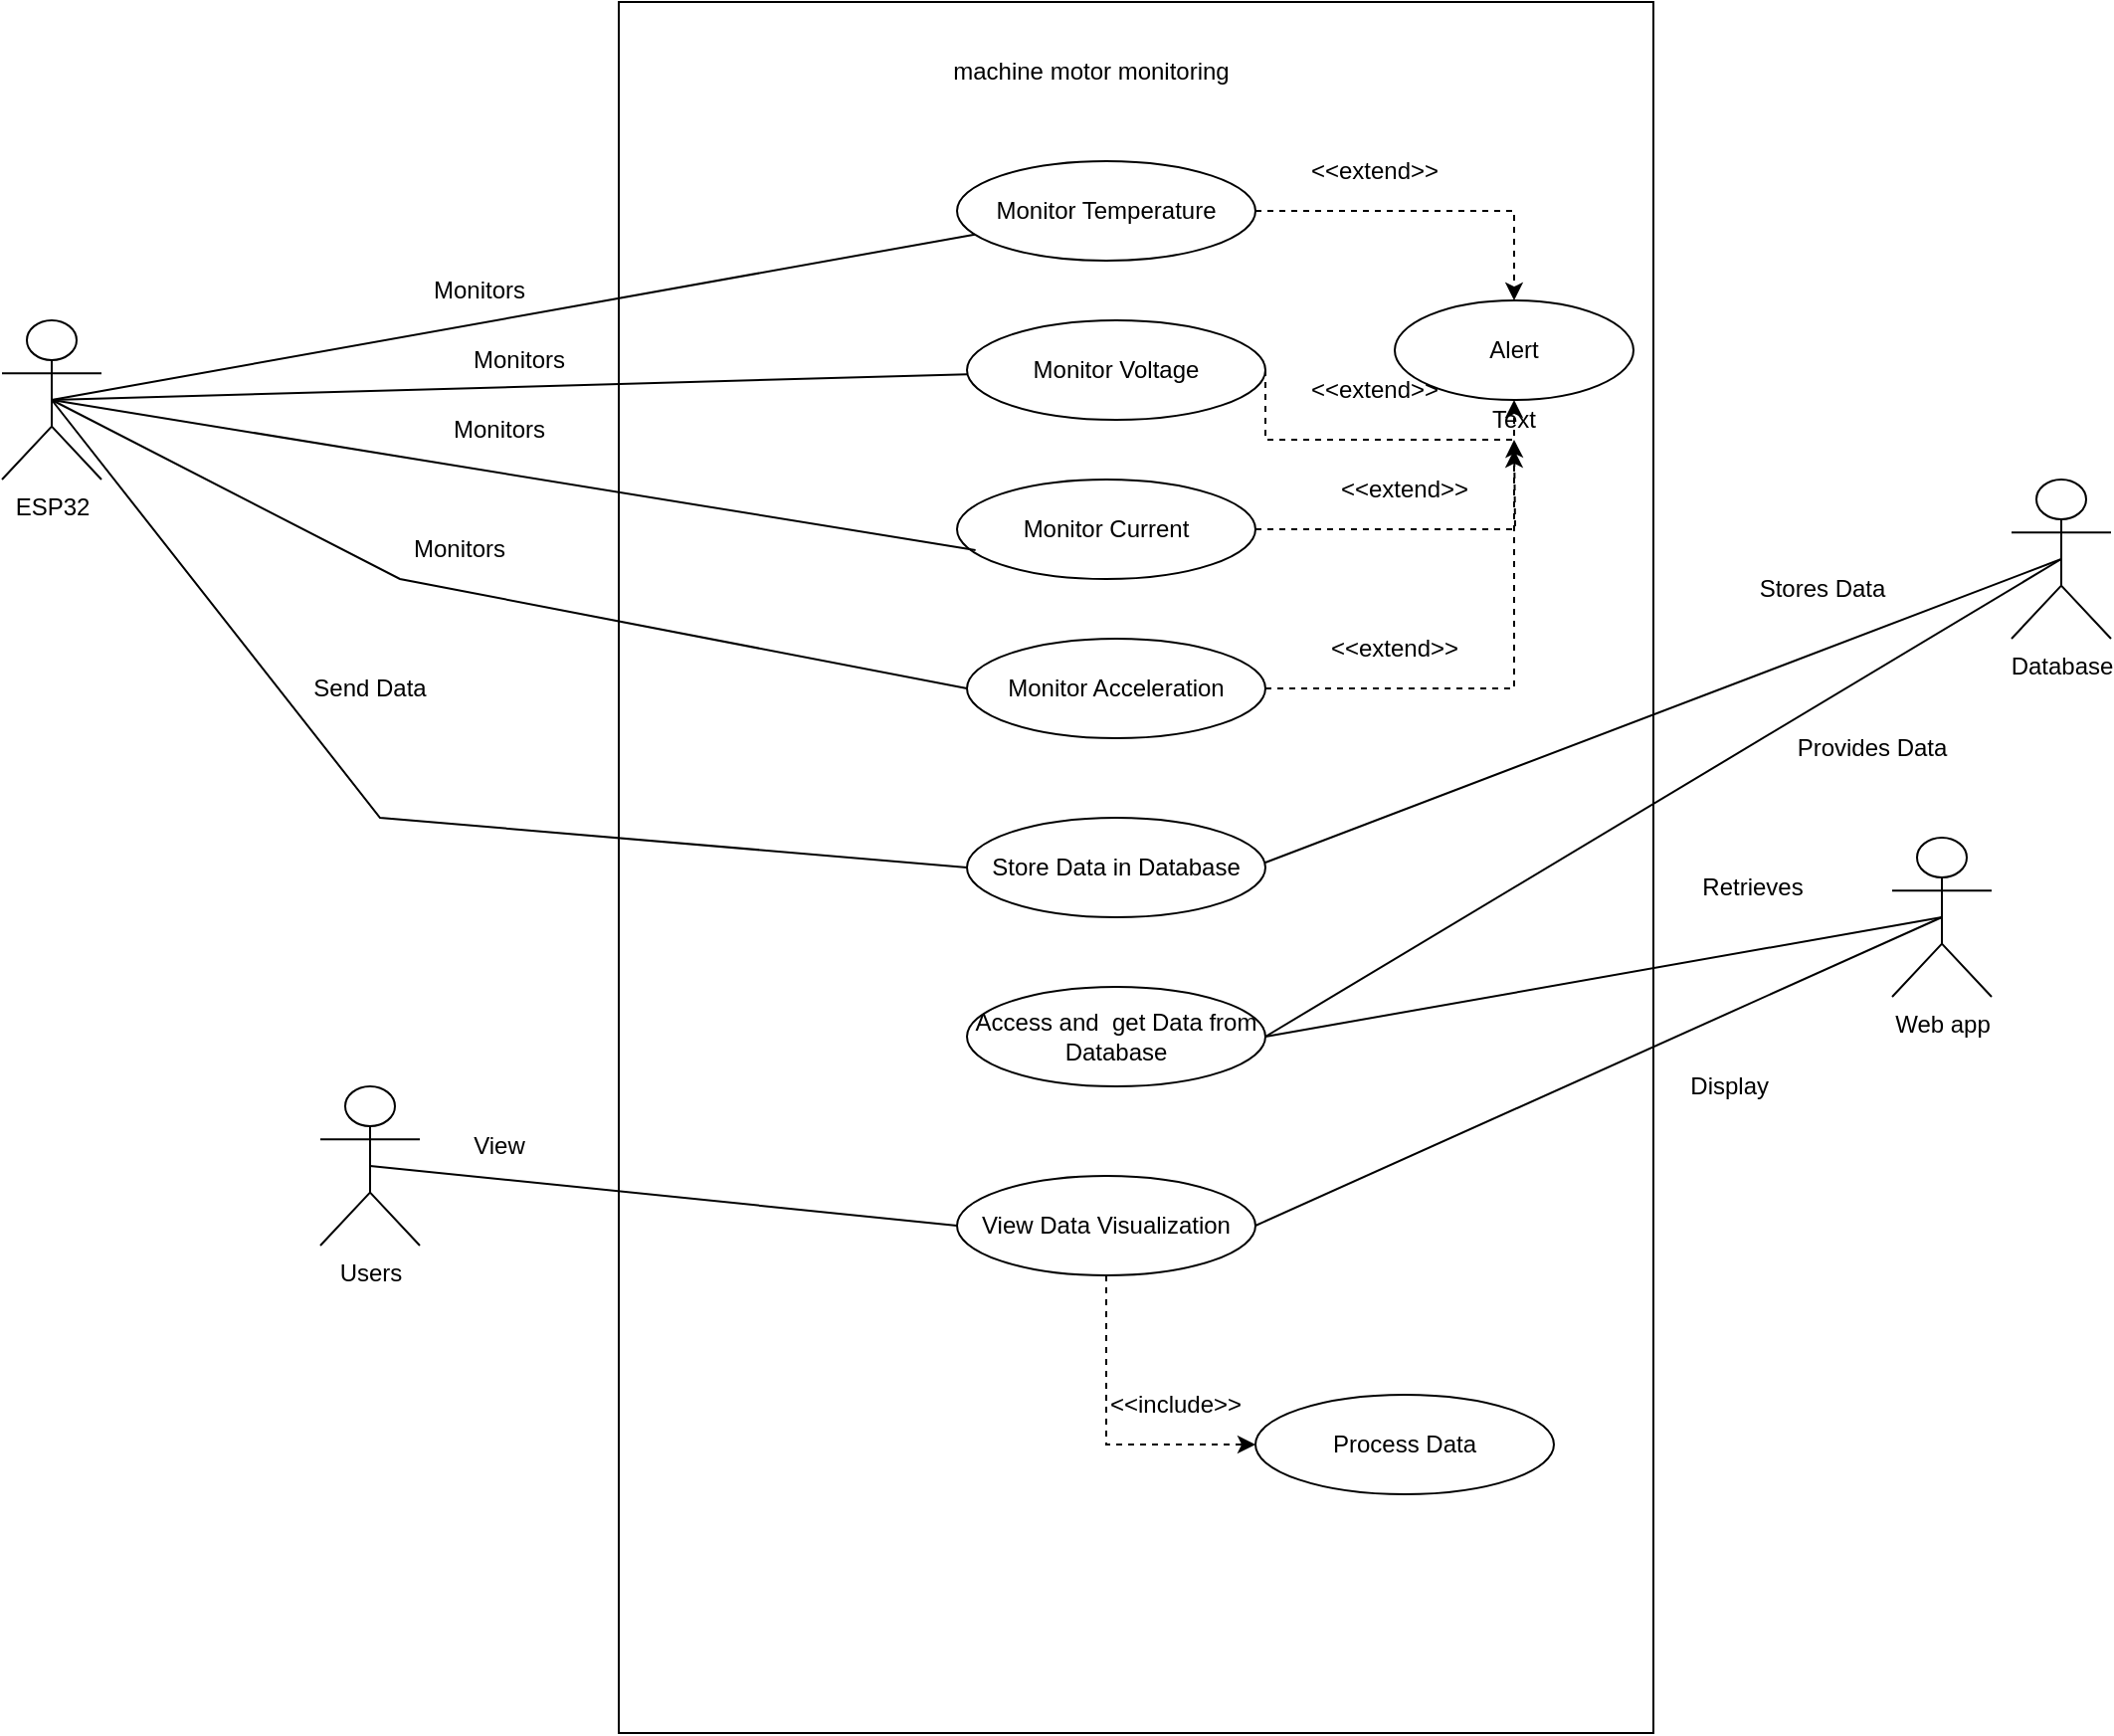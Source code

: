 <mxfile version="21.7.5" type="github">
  <diagram name="Page-1" id="uaAQwHM33eKhIU9pJILs">
    <mxGraphModel dx="2318" dy="838" grid="1" gridSize="10" guides="1" tooltips="1" connect="1" arrows="1" fold="1" page="1" pageScale="1" pageWidth="850" pageHeight="1100" math="0" shadow="0">
      <root>
        <mxCell id="0" />
        <mxCell id="1" parent="0" />
        <mxCell id="3TAN3Yj39EKP7RnwMrrD-4" value="ESP32" style="shape=umlActor;verticalLabelPosition=bottom;verticalAlign=top;html=1;outlineConnect=0;" parent="1" vertex="1">
          <mxGeometry x="-10" y="190" width="50" height="80" as="geometry" />
        </mxCell>
        <mxCell id="3TAN3Yj39EKP7RnwMrrD-7" value="Users" style="shape=umlActor;verticalLabelPosition=bottom;verticalAlign=top;html=1;outlineConnect=0;" parent="1" vertex="1">
          <mxGeometry x="150" y="575" width="50" height="80" as="geometry" />
        </mxCell>
        <mxCell id="3TAN3Yj39EKP7RnwMrrD-12" value="" style="rounded=0;whiteSpace=wrap;html=1;" parent="1" vertex="1">
          <mxGeometry x="300" y="30" width="520" height="870" as="geometry" />
        </mxCell>
        <mxCell id="3TAN3Yj39EKP7RnwMrrD-13" value="machine motor monitoring" style="text;html=1;strokeColor=none;fillColor=none;align=center;verticalAlign=middle;whiteSpace=wrap;rounded=0;" parent="1" vertex="1">
          <mxGeometry x="430" y="50" width="215" height="30" as="geometry" />
        </mxCell>
        <mxCell id="_926WgUfIdn6CHfJCB9m-9" style="edgeStyle=orthogonalEdgeStyle;rounded=0;orthogonalLoop=1;jettySize=auto;html=1;entryX=0;entryY=0.5;entryDx=0;entryDy=0;dashed=1;" edge="1" parent="1" source="3TAN3Yj39EKP7RnwMrrD-14" target="_926WgUfIdn6CHfJCB9m-7">
          <mxGeometry relative="1" as="geometry" />
        </mxCell>
        <mxCell id="3TAN3Yj39EKP7RnwMrrD-14" value="View Data Visualization" style="ellipse;whiteSpace=wrap;html=1;" parent="1" vertex="1">
          <mxGeometry x="470" y="620" width="150" height="50" as="geometry" />
        </mxCell>
        <mxCell id="3TAN3Yj39EKP7RnwMrrD-21" value="Database" style="shape=umlActor;verticalLabelPosition=bottom;verticalAlign=top;html=1;outlineConnect=0;" parent="1" vertex="1">
          <mxGeometry x="1000" y="270" width="50" height="80" as="geometry" />
        </mxCell>
        <mxCell id="_926WgUfIdn6CHfJCB9m-26" style="edgeStyle=orthogonalEdgeStyle;rounded=0;orthogonalLoop=1;jettySize=auto;html=1;exitX=1;exitY=0.5;exitDx=0;exitDy=0;dashed=1;" edge="1" parent="1" source="3TAN3Yj39EKP7RnwMrrD-24" target="_926WgUfIdn6CHfJCB9m-24">
          <mxGeometry relative="1" as="geometry" />
        </mxCell>
        <mxCell id="3TAN3Yj39EKP7RnwMrrD-24" value="Monitor Temperature" style="ellipse;whiteSpace=wrap;html=1;" parent="1" vertex="1">
          <mxGeometry x="470" y="110" width="150" height="50" as="geometry" />
        </mxCell>
        <mxCell id="_926WgUfIdn6CHfJCB9m-27" style="edgeStyle=orthogonalEdgeStyle;rounded=0;orthogonalLoop=1;jettySize=auto;html=1;exitX=1;exitY=0.5;exitDx=0;exitDy=0;entryX=0.5;entryY=1;entryDx=0;entryDy=0;dashed=1;" edge="1" parent="1" source="3TAN3Yj39EKP7RnwMrrD-25" target="_926WgUfIdn6CHfJCB9m-24">
          <mxGeometry relative="1" as="geometry">
            <Array as="points">
              <mxPoint x="625" y="250" />
              <mxPoint x="750" y="250" />
            </Array>
          </mxGeometry>
        </mxCell>
        <mxCell id="3TAN3Yj39EKP7RnwMrrD-25" value="Monitor Voltage" style="ellipse;whiteSpace=wrap;html=1;" parent="1" vertex="1">
          <mxGeometry x="475" y="190" width="150" height="50" as="geometry" />
        </mxCell>
        <mxCell id="_926WgUfIdn6CHfJCB9m-28" style="edgeStyle=orthogonalEdgeStyle;rounded=0;orthogonalLoop=1;jettySize=auto;html=1;dashed=1;" edge="1" parent="1" source="3TAN3Yj39EKP7RnwMrrD-26">
          <mxGeometry relative="1" as="geometry">
            <mxPoint x="750" y="250.0" as="targetPoint" />
          </mxGeometry>
        </mxCell>
        <mxCell id="3TAN3Yj39EKP7RnwMrrD-26" value="Monitor Current" style="ellipse;whiteSpace=wrap;html=1;" parent="1" vertex="1">
          <mxGeometry x="470" y="270" width="150" height="50" as="geometry" />
        </mxCell>
        <mxCell id="_926WgUfIdn6CHfJCB9m-29" style="edgeStyle=orthogonalEdgeStyle;rounded=0;orthogonalLoop=1;jettySize=auto;html=1;exitX=1;exitY=0.5;exitDx=0;exitDy=0;dashed=1;" edge="1" parent="1" source="3TAN3Yj39EKP7RnwMrrD-27" target="_926WgUfIdn6CHfJCB9m-30">
          <mxGeometry relative="1" as="geometry">
            <mxPoint x="750" y="240.0" as="targetPoint" />
          </mxGeometry>
        </mxCell>
        <mxCell id="3TAN3Yj39EKP7RnwMrrD-27" value="Monitor Acceleration" style="ellipse;whiteSpace=wrap;html=1;" parent="1" vertex="1">
          <mxGeometry x="475" y="350" width="150" height="50" as="geometry" />
        </mxCell>
        <mxCell id="3TAN3Yj39EKP7RnwMrrD-29" value="Store Data in Database" style="ellipse;whiteSpace=wrap;html=1;" parent="1" vertex="1">
          <mxGeometry x="475" y="440" width="150" height="50" as="geometry" />
        </mxCell>
        <mxCell id="3TAN3Yj39EKP7RnwMrrD-31" value="Access and&amp;nbsp; get Data from Database" style="ellipse;whiteSpace=wrap;html=1;" parent="1" vertex="1">
          <mxGeometry x="475" y="525" width="150" height="50" as="geometry" />
        </mxCell>
        <mxCell id="3TAN3Yj39EKP7RnwMrrD-32" value="Web app" style="shape=umlActor;verticalLabelPosition=bottom;verticalAlign=top;html=1;outlineConnect=0;" parent="1" vertex="1">
          <mxGeometry x="940" y="450" width="50" height="80" as="geometry" />
        </mxCell>
        <mxCell id="3TAN3Yj39EKP7RnwMrrD-33" value="" style="endArrow=none;html=1;rounded=0;exitX=0.5;exitY=0.5;exitDx=0;exitDy=0;exitPerimeter=0;" parent="1" source="3TAN3Yj39EKP7RnwMrrD-4" target="3TAN3Yj39EKP7RnwMrrD-24" edge="1">
          <mxGeometry width="50" height="50" relative="1" as="geometry">
            <mxPoint x="320" y="350" as="sourcePoint" />
            <mxPoint x="370" y="300" as="targetPoint" />
          </mxGeometry>
        </mxCell>
        <mxCell id="3TAN3Yj39EKP7RnwMrrD-34" value="" style="endArrow=none;html=1;rounded=0;exitX=0.5;exitY=0.5;exitDx=0;exitDy=0;exitPerimeter=0;" parent="1" source="3TAN3Yj39EKP7RnwMrrD-4" target="3TAN3Yj39EKP7RnwMrrD-25" edge="1">
          <mxGeometry width="50" height="50" relative="1" as="geometry">
            <mxPoint x="320" y="350" as="sourcePoint" />
            <mxPoint x="370" y="300" as="targetPoint" />
          </mxGeometry>
        </mxCell>
        <mxCell id="3TAN3Yj39EKP7RnwMrrD-35" value="" style="endArrow=none;html=1;rounded=0;entryX=0.062;entryY=0.711;entryDx=0;entryDy=0;entryPerimeter=0;exitX=0.5;exitY=0.5;exitDx=0;exitDy=0;exitPerimeter=0;" parent="1" source="3TAN3Yj39EKP7RnwMrrD-4" target="3TAN3Yj39EKP7RnwMrrD-26" edge="1">
          <mxGeometry width="50" height="50" relative="1" as="geometry">
            <mxPoint x="320" y="350" as="sourcePoint" />
            <mxPoint x="370" y="300" as="targetPoint" />
          </mxGeometry>
        </mxCell>
        <mxCell id="3TAN3Yj39EKP7RnwMrrD-37" value="" style="endArrow=none;html=1;rounded=0;entryX=0;entryY=0.5;entryDx=0;entryDy=0;exitX=0.5;exitY=0.5;exitDx=0;exitDy=0;exitPerimeter=0;" parent="1" source="3TAN3Yj39EKP7RnwMrrD-4" target="3TAN3Yj39EKP7RnwMrrD-27" edge="1">
          <mxGeometry width="50" height="50" relative="1" as="geometry">
            <mxPoint x="320" y="350" as="sourcePoint" />
            <mxPoint x="370" y="300" as="targetPoint" />
            <Array as="points">
              <mxPoint x="190" y="320" />
            </Array>
          </mxGeometry>
        </mxCell>
        <mxCell id="3TAN3Yj39EKP7RnwMrrD-38" value="" style="endArrow=none;html=1;rounded=0;entryX=0;entryY=0.5;entryDx=0;entryDy=0;exitX=0.5;exitY=0.5;exitDx=0;exitDy=0;exitPerimeter=0;" parent="1" source="3TAN3Yj39EKP7RnwMrrD-4" target="3TAN3Yj39EKP7RnwMrrD-29" edge="1">
          <mxGeometry width="50" height="50" relative="1" as="geometry">
            <mxPoint x="320" y="350" as="sourcePoint" />
            <mxPoint x="370" y="300" as="targetPoint" />
            <Array as="points">
              <mxPoint x="180" y="440" />
            </Array>
          </mxGeometry>
        </mxCell>
        <mxCell id="3TAN3Yj39EKP7RnwMrrD-39" value="" style="endArrow=none;html=1;rounded=0;exitX=0.5;exitY=0.5;exitDx=0;exitDy=0;exitPerimeter=0;entryX=0;entryY=0.5;entryDx=0;entryDy=0;" parent="1" source="3TAN3Yj39EKP7RnwMrrD-21" edge="1">
          <mxGeometry width="50" height="50" relative="1" as="geometry">
            <mxPoint x="1105" y="287.5" as="sourcePoint" />
            <mxPoint x="625" y="462.5" as="targetPoint" />
          </mxGeometry>
        </mxCell>
        <mxCell id="3TAN3Yj39EKP7RnwMrrD-40" value="" style="endArrow=none;html=1;rounded=0;entryX=0;entryY=0.5;entryDx=0;entryDy=0;exitX=0.5;exitY=0.5;exitDx=0;exitDy=0;exitPerimeter=0;" parent="1" source="3TAN3Yj39EKP7RnwMrrD-21" edge="1">
          <mxGeometry width="50" height="50" relative="1" as="geometry">
            <mxPoint x="1100" y="290" as="sourcePoint" />
            <mxPoint x="625" y="550" as="targetPoint" />
          </mxGeometry>
        </mxCell>
        <mxCell id="3TAN3Yj39EKP7RnwMrrD-41" value="" style="endArrow=none;html=1;rounded=0;exitX=0.5;exitY=0.5;exitDx=0;exitDy=0;exitPerimeter=0;entryX=1;entryY=0.5;entryDx=0;entryDy=0;" parent="1" source="3TAN3Yj39EKP7RnwMrrD-32" target="3TAN3Yj39EKP7RnwMrrD-31" edge="1">
          <mxGeometry width="50" height="50" relative="1" as="geometry">
            <mxPoint x="320" y="350" as="sourcePoint" />
            <mxPoint x="370" y="300" as="targetPoint" />
          </mxGeometry>
        </mxCell>
        <mxCell id="3TAN3Yj39EKP7RnwMrrD-42" value="" style="endArrow=none;html=1;rounded=0;exitX=0.5;exitY=0.5;exitDx=0;exitDy=0;exitPerimeter=0;entryX=0;entryY=0.5;entryDx=0;entryDy=0;" parent="1" source="3TAN3Yj39EKP7RnwMrrD-7" target="3TAN3Yj39EKP7RnwMrrD-14" edge="1">
          <mxGeometry width="50" height="50" relative="1" as="geometry">
            <mxPoint x="320" y="490" as="sourcePoint" />
            <mxPoint x="370" y="440" as="targetPoint" />
          </mxGeometry>
        </mxCell>
        <mxCell id="_926WgUfIdn6CHfJCB9m-5" value="" style="endArrow=none;html=1;rounded=0;entryX=0.5;entryY=0.5;entryDx=0;entryDy=0;entryPerimeter=0;exitX=1;exitY=0.5;exitDx=0;exitDy=0;" edge="1" parent="1" source="3TAN3Yj39EKP7RnwMrrD-14" target="3TAN3Yj39EKP7RnwMrrD-32">
          <mxGeometry width="50" height="50" relative="1" as="geometry">
            <mxPoint x="580" y="550" as="sourcePoint" />
            <mxPoint x="630" y="500" as="targetPoint" />
          </mxGeometry>
        </mxCell>
        <mxCell id="_926WgUfIdn6CHfJCB9m-7" value="Process Data" style="ellipse;whiteSpace=wrap;html=1;" vertex="1" parent="1">
          <mxGeometry x="620" y="730" width="150" height="50" as="geometry" />
        </mxCell>
        <mxCell id="_926WgUfIdn6CHfJCB9m-10" value="&amp;lt;&amp;lt;include&amp;gt;&amp;gt;" style="text;html=1;strokeColor=none;fillColor=none;align=center;verticalAlign=middle;whiteSpace=wrap;rounded=0;" vertex="1" parent="1">
          <mxGeometry x="550" y="720" width="60" height="30" as="geometry" />
        </mxCell>
        <mxCell id="_926WgUfIdn6CHfJCB9m-12" value="Monitors" style="text;html=1;strokeColor=none;fillColor=none;align=center;verticalAlign=middle;whiteSpace=wrap;rounded=0;" vertex="1" parent="1">
          <mxGeometry x="200" y="160" width="60" height="30" as="geometry" />
        </mxCell>
        <mxCell id="_926WgUfIdn6CHfJCB9m-14" value="Send Data" style="text;html=1;strokeColor=none;fillColor=none;align=center;verticalAlign=middle;whiteSpace=wrap;rounded=0;" vertex="1" parent="1">
          <mxGeometry x="145" y="360" width="60" height="30" as="geometry" />
        </mxCell>
        <mxCell id="_926WgUfIdn6CHfJCB9m-16" value="View" style="text;html=1;strokeColor=none;fillColor=none;align=center;verticalAlign=middle;whiteSpace=wrap;rounded=0;" vertex="1" parent="1">
          <mxGeometry x="210" y="590" width="60" height="30" as="geometry" />
        </mxCell>
        <mxCell id="_926WgUfIdn6CHfJCB9m-18" value="Stores Data" style="text;html=1;strokeColor=none;fillColor=none;align=center;verticalAlign=middle;whiteSpace=wrap;rounded=0;" vertex="1" parent="1">
          <mxGeometry x="870" y="310" width="70" height="30" as="geometry" />
        </mxCell>
        <mxCell id="_926WgUfIdn6CHfJCB9m-20" value="Display&amp;nbsp;" style="text;html=1;strokeColor=none;fillColor=none;align=center;verticalAlign=middle;whiteSpace=wrap;rounded=0;" vertex="1" parent="1">
          <mxGeometry x="830" y="560" width="60" height="30" as="geometry" />
        </mxCell>
        <mxCell id="_926WgUfIdn6CHfJCB9m-21" value="Retrieves" style="text;html=1;strokeColor=none;fillColor=none;align=center;verticalAlign=middle;whiteSpace=wrap;rounded=0;" vertex="1" parent="1">
          <mxGeometry x="840" y="460" width="60" height="30" as="geometry" />
        </mxCell>
        <mxCell id="_926WgUfIdn6CHfJCB9m-22" value="Provides Data" style="text;html=1;strokeColor=none;fillColor=none;align=center;verticalAlign=middle;whiteSpace=wrap;rounded=0;" vertex="1" parent="1">
          <mxGeometry x="890" y="390" width="80" height="30" as="geometry" />
        </mxCell>
        <mxCell id="_926WgUfIdn6CHfJCB9m-24" value="Alert" style="ellipse;whiteSpace=wrap;html=1;" vertex="1" parent="1">
          <mxGeometry x="690" y="180" width="120" height="50" as="geometry" />
        </mxCell>
        <mxCell id="_926WgUfIdn6CHfJCB9m-30" value="Text" style="text;html=1;strokeColor=none;fillColor=none;align=center;verticalAlign=middle;whiteSpace=wrap;rounded=0;" vertex="1" parent="1">
          <mxGeometry x="720" y="225.0" width="60" height="30" as="geometry" />
        </mxCell>
        <mxCell id="_926WgUfIdn6CHfJCB9m-31" value="&amp;lt;&amp;lt;extend&amp;gt;&amp;gt;" style="text;html=1;strokeColor=none;fillColor=none;align=center;verticalAlign=middle;whiteSpace=wrap;rounded=0;" vertex="1" parent="1">
          <mxGeometry x="650" y="100" width="60" height="30" as="geometry" />
        </mxCell>
        <mxCell id="_926WgUfIdn6CHfJCB9m-33" value="&amp;lt;&amp;lt;extend&amp;gt;&amp;gt;" style="text;html=1;strokeColor=none;fillColor=none;align=center;verticalAlign=middle;whiteSpace=wrap;rounded=0;" vertex="1" parent="1">
          <mxGeometry x="650" y="210" width="60" height="30" as="geometry" />
        </mxCell>
        <mxCell id="_926WgUfIdn6CHfJCB9m-34" value="&amp;lt;&amp;lt;extend&amp;gt;&amp;gt;" style="text;html=1;strokeColor=none;fillColor=none;align=center;verticalAlign=middle;whiteSpace=wrap;rounded=0;" vertex="1" parent="1">
          <mxGeometry x="665" y="260" width="60" height="30" as="geometry" />
        </mxCell>
        <mxCell id="_926WgUfIdn6CHfJCB9m-35" value="&amp;lt;&amp;lt;extend&amp;gt;&amp;gt;" style="text;html=1;strokeColor=none;fillColor=none;align=center;verticalAlign=middle;whiteSpace=wrap;rounded=0;" vertex="1" parent="1">
          <mxGeometry x="660" y="340" width="60" height="30" as="geometry" />
        </mxCell>
        <mxCell id="_926WgUfIdn6CHfJCB9m-36" value="Monitors" style="text;html=1;strokeColor=none;fillColor=none;align=center;verticalAlign=middle;whiteSpace=wrap;rounded=0;" vertex="1" parent="1">
          <mxGeometry x="220" y="195" width="60" height="30" as="geometry" />
        </mxCell>
        <mxCell id="_926WgUfIdn6CHfJCB9m-38" value="Monitors" style="text;html=1;strokeColor=none;fillColor=none;align=center;verticalAlign=middle;whiteSpace=wrap;rounded=0;" vertex="1" parent="1">
          <mxGeometry x="210" y="230" width="60" height="30" as="geometry" />
        </mxCell>
        <mxCell id="_926WgUfIdn6CHfJCB9m-39" value="Monitors" style="text;html=1;strokeColor=none;fillColor=none;align=center;verticalAlign=middle;whiteSpace=wrap;rounded=0;" vertex="1" parent="1">
          <mxGeometry x="190" y="290" width="60" height="30" as="geometry" />
        </mxCell>
      </root>
    </mxGraphModel>
  </diagram>
</mxfile>
